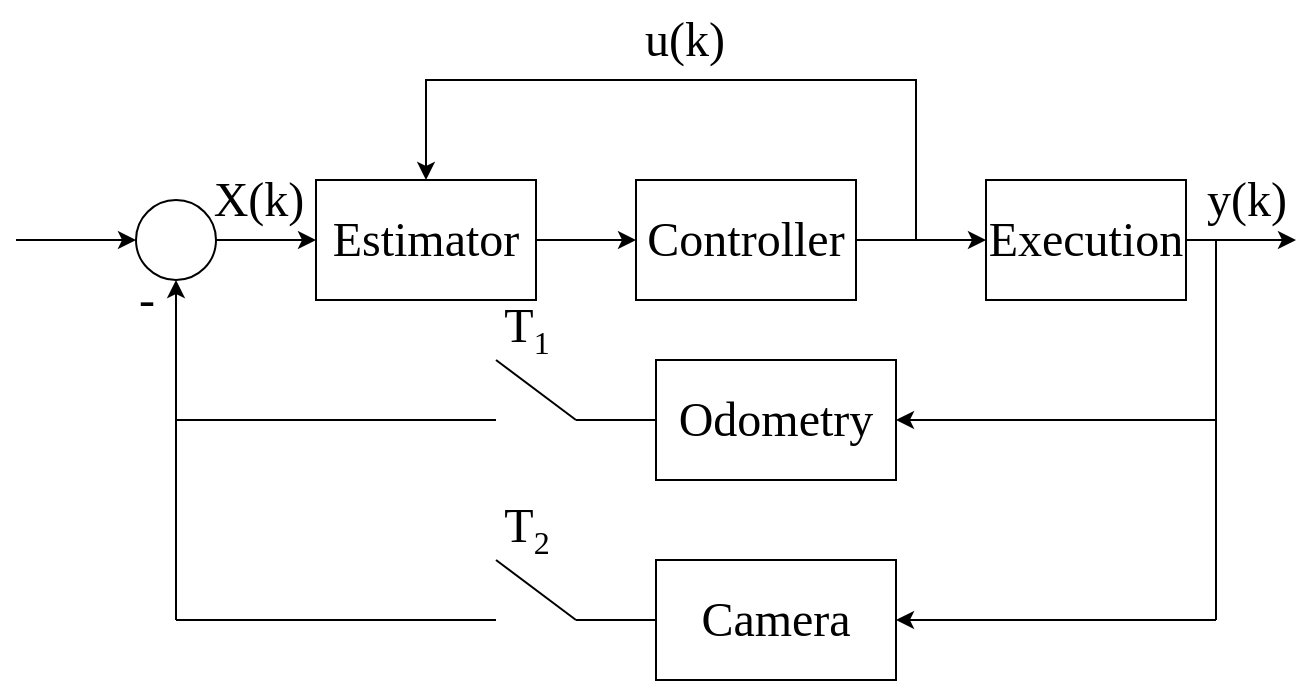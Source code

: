 <mxfile version="21.3.7" type="device">
  <diagram id="27HcMeHQ9Vk8HcgmzzvS" name="第 1 页">
    <mxGraphModel dx="911" dy="418" grid="1" gridSize="10" guides="1" tooltips="1" connect="1" arrows="1" fold="1" page="1" pageScale="1" pageWidth="827" pageHeight="1169" math="0" shadow="0">
      <root>
        <mxCell id="0" />
        <mxCell id="1" parent="0" />
        <mxCell id="vxSceUtqSG5UeswM3cWj-3" style="edgeStyle=orthogonalEdgeStyle;rounded=0;orthogonalLoop=1;jettySize=auto;html=1;exitX=1;exitY=0.5;exitDx=0;exitDy=0;fontFamily=Times New Roman;fontSize=24;" parent="1" source="vxSceUtqSG5UeswM3cWj-1" edge="1">
          <mxGeometry relative="1" as="geometry">
            <mxPoint x="720" y="190" as="targetPoint" />
            <mxPoint x="660" y="190" as="sourcePoint" />
          </mxGeometry>
        </mxCell>
        <mxCell id="vxSceUtqSG5UeswM3cWj-1" value="&lt;font style=&quot;font-size: 24px;&quot; face=&quot;Times New Roman&quot;&gt;Execution&lt;/font&gt;" style="rounded=0;whiteSpace=wrap;html=1;" parent="1" vertex="1">
          <mxGeometry x="565" y="160" width="100" height="60" as="geometry" />
        </mxCell>
        <mxCell id="vxSceUtqSG5UeswM3cWj-4" value="y(k)" style="text;html=1;align=center;verticalAlign=middle;resizable=0;points=[];autosize=1;strokeColor=none;fillColor=none;fontSize=24;fontFamily=Times New Roman;" parent="1" vertex="1">
          <mxGeometry x="665" y="150" width="60" height="40" as="geometry" />
        </mxCell>
        <mxCell id="vxSceUtqSG5UeswM3cWj-8" value="u(k)" style="text;html=1;align=center;verticalAlign=middle;resizable=0;points=[];autosize=1;strokeColor=none;fillColor=none;fontSize=24;fontFamily=Times New Roman;" parent="1" vertex="1">
          <mxGeometry x="384" y="70" width="60" height="40" as="geometry" />
        </mxCell>
        <mxCell id="vxSceUtqSG5UeswM3cWj-9" value="Odometry" style="rounded=0;whiteSpace=wrap;html=1;fontFamily=Times New Roman;fontSize=24;" parent="1" vertex="1">
          <mxGeometry x="400" y="250" width="120" height="60" as="geometry" />
        </mxCell>
        <mxCell id="vxSceUtqSG5UeswM3cWj-10" value="" style="endArrow=none;html=1;rounded=0;fontFamily=Times New Roman;fontSize=24;" parent="1" edge="1">
          <mxGeometry width="50" height="50" relative="1" as="geometry">
            <mxPoint x="680" y="320" as="sourcePoint" />
            <mxPoint x="680" y="190" as="targetPoint" />
          </mxGeometry>
        </mxCell>
        <mxCell id="vxSceUtqSG5UeswM3cWj-12" value="" style="endArrow=classic;html=1;rounded=0;fontFamily=Times New Roman;fontSize=24;entryX=1;entryY=0.5;entryDx=0;entryDy=0;" parent="1" target="vxSceUtqSG5UeswM3cWj-9" edge="1">
          <mxGeometry width="50" height="50" relative="1" as="geometry">
            <mxPoint x="680" y="280" as="sourcePoint" />
            <mxPoint x="660" y="240" as="targetPoint" />
          </mxGeometry>
        </mxCell>
        <mxCell id="vxSceUtqSG5UeswM3cWj-14" value="" style="endArrow=none;html=1;rounded=0;fontFamily=Times New Roman;fontSize=24;exitX=0;exitY=0.5;exitDx=0;exitDy=0;" parent="1" source="vxSceUtqSG5UeswM3cWj-9" edge="1">
          <mxGeometry width="50" height="50" relative="1" as="geometry">
            <mxPoint x="390" y="260" as="sourcePoint" />
            <mxPoint x="360" y="280" as="targetPoint" />
          </mxGeometry>
        </mxCell>
        <mxCell id="vxSceUtqSG5UeswM3cWj-16" value="" style="endArrow=none;html=1;rounded=0;fontFamily=Times New Roman;fontSize=24;" parent="1" edge="1">
          <mxGeometry width="50" height="50" relative="1" as="geometry">
            <mxPoint x="360" y="280" as="sourcePoint" />
            <mxPoint x="320" y="250" as="targetPoint" />
          </mxGeometry>
        </mxCell>
        <mxCell id="vxSceUtqSG5UeswM3cWj-19" value="T&lt;sub&gt;&lt;font style=&quot;font-size: 16px;&quot;&gt;1&lt;/font&gt;&lt;/sub&gt;" style="text;html=1;align=center;verticalAlign=middle;resizable=0;points=[];autosize=1;strokeColor=none;fillColor=none;fontSize=24;fontFamily=Times New Roman;" parent="1" vertex="1">
          <mxGeometry x="310" y="210" width="50" height="50" as="geometry" />
        </mxCell>
        <mxCell id="vxSceUtqSG5UeswM3cWj-21" value="" style="endArrow=none;html=1;rounded=0;fontFamily=Times New Roman;fontSize=16;" parent="1" edge="1">
          <mxGeometry width="50" height="50" relative="1" as="geometry">
            <mxPoint x="320" y="280" as="sourcePoint" />
            <mxPoint x="160" y="280" as="targetPoint" />
          </mxGeometry>
        </mxCell>
        <mxCell id="vxSceUtqSG5UeswM3cWj-26" style="edgeStyle=orthogonalEdgeStyle;rounded=0;orthogonalLoop=1;jettySize=auto;html=1;exitX=1;exitY=0.5;exitDx=0;exitDy=0;entryX=0;entryY=0.5;entryDx=0;entryDy=0;fontFamily=Times New Roman;fontSize=16;" parent="1" source="vxSceUtqSG5UeswM3cWj-24" target="LvSJ2q2NzBPmYEEeKZ9J-1" edge="1">
          <mxGeometry relative="1" as="geometry">
            <mxPoint x="230" y="190" as="targetPoint" />
          </mxGeometry>
        </mxCell>
        <mxCell id="vxSceUtqSG5UeswM3cWj-24" value="" style="ellipse;whiteSpace=wrap;html=1;aspect=fixed;fontFamily=Times New Roman;fontSize=16;" parent="1" vertex="1">
          <mxGeometry x="140" y="170" width="40" height="40" as="geometry" />
        </mxCell>
        <mxCell id="vxSceUtqSG5UeswM3cWj-25" value="" style="endArrow=classic;html=1;rounded=0;fontFamily=Times New Roman;fontSize=16;entryX=0.5;entryY=1;entryDx=0;entryDy=0;" parent="1" target="vxSceUtqSG5UeswM3cWj-24" edge="1">
          <mxGeometry width="50" height="50" relative="1" as="geometry">
            <mxPoint x="160" y="320" as="sourcePoint" />
            <mxPoint x="200" y="240" as="targetPoint" />
          </mxGeometry>
        </mxCell>
        <mxCell id="vxSceUtqSG5UeswM3cWj-27" value="" style="endArrow=classic;html=1;rounded=0;fontFamily=Times New Roman;fontSize=16;entryX=0;entryY=0.5;entryDx=0;entryDy=0;" parent="1" target="vxSceUtqSG5UeswM3cWj-24" edge="1">
          <mxGeometry width="50" height="50" relative="1" as="geometry">
            <mxPoint x="80" y="190" as="sourcePoint" />
            <mxPoint x="130" y="160" as="targetPoint" />
          </mxGeometry>
        </mxCell>
        <mxCell id="vxSceUtqSG5UeswM3cWj-28" value="&lt;font style=&quot;font-size: 24px;&quot;&gt;X(k)&lt;/font&gt;" style="text;html=1;align=center;verticalAlign=middle;resizable=0;points=[];autosize=1;strokeColor=none;fillColor=none;fontSize=16;fontFamily=Times New Roman;" parent="1" vertex="1">
          <mxGeometry x="166" y="150" width="70" height="40" as="geometry" />
        </mxCell>
        <mxCell id="vxSceUtqSG5UeswM3cWj-29" value="-" style="text;html=1;align=center;verticalAlign=middle;resizable=0;points=[];autosize=1;strokeColor=none;fillColor=none;fontSize=24;fontFamily=Times New Roman;" parent="1" vertex="1">
          <mxGeometry x="130" y="200" width="30" height="40" as="geometry" />
        </mxCell>
        <mxCell id="oK1QB3lHlcJMfwWbtW8S-1" style="edgeStyle=orthogonalEdgeStyle;rounded=0;orthogonalLoop=1;jettySize=auto;html=1;exitX=1;exitY=0.5;exitDx=0;exitDy=0;entryX=0;entryY=0.5;entryDx=0;entryDy=0;" parent="1" source="LvSJ2q2NzBPmYEEeKZ9J-1" target="vwBNr93nyoPtxCEEGqwH-9" edge="1">
          <mxGeometry relative="1" as="geometry" />
        </mxCell>
        <mxCell id="LvSJ2q2NzBPmYEEeKZ9J-1" value="Estimator" style="rounded=0;whiteSpace=wrap;html=1;fontFamily=Times New Roman;fontSize=24;" parent="1" vertex="1">
          <mxGeometry x="230" y="160" width="110" height="60" as="geometry" />
        </mxCell>
        <mxCell id="vwBNr93nyoPtxCEEGqwH-1" value="Camera" style="rounded=0;whiteSpace=wrap;html=1;fontFamily=Times New Roman;fontSize=24;" parent="1" vertex="1">
          <mxGeometry x="400" y="350" width="120" height="60" as="geometry" />
        </mxCell>
        <mxCell id="vwBNr93nyoPtxCEEGqwH-2" value="" style="endArrow=classic;html=1;rounded=0;fontFamily=Times New Roman;fontSize=24;entryX=1;entryY=0.5;entryDx=0;entryDy=0;" parent="1" target="vwBNr93nyoPtxCEEGqwH-1" edge="1">
          <mxGeometry width="50" height="50" relative="1" as="geometry">
            <mxPoint x="680" y="380" as="sourcePoint" />
            <mxPoint x="660" y="340" as="targetPoint" />
          </mxGeometry>
        </mxCell>
        <mxCell id="vwBNr93nyoPtxCEEGqwH-3" value="" style="endArrow=none;html=1;rounded=0;fontFamily=Times New Roman;fontSize=24;exitX=0;exitY=0.5;exitDx=0;exitDy=0;" parent="1" source="vwBNr93nyoPtxCEEGqwH-1" edge="1">
          <mxGeometry width="50" height="50" relative="1" as="geometry">
            <mxPoint x="390" y="360" as="sourcePoint" />
            <mxPoint x="360" y="380" as="targetPoint" />
          </mxGeometry>
        </mxCell>
        <mxCell id="vwBNr93nyoPtxCEEGqwH-4" value="" style="endArrow=none;html=1;rounded=0;fontFamily=Times New Roman;fontSize=24;" parent="1" edge="1">
          <mxGeometry width="50" height="50" relative="1" as="geometry">
            <mxPoint x="360" y="380" as="sourcePoint" />
            <mxPoint x="320" y="350" as="targetPoint" />
          </mxGeometry>
        </mxCell>
        <mxCell id="vwBNr93nyoPtxCEEGqwH-5" value="" style="endArrow=none;html=1;rounded=0;fontFamily=Times New Roman;fontSize=16;" parent="1" edge="1">
          <mxGeometry width="50" height="50" relative="1" as="geometry">
            <mxPoint x="320" y="380" as="sourcePoint" />
            <mxPoint x="160" y="380" as="targetPoint" />
          </mxGeometry>
        </mxCell>
        <mxCell id="vwBNr93nyoPtxCEEGqwH-6" value="T&lt;sub&gt;&lt;font style=&quot;font-size: 16px;&quot;&gt;2&lt;/font&gt;&lt;/sub&gt;" style="text;html=1;align=center;verticalAlign=middle;resizable=0;points=[];autosize=1;strokeColor=none;fillColor=none;fontSize=24;fontFamily=Times New Roman;" parent="1" vertex="1">
          <mxGeometry x="310" y="310" width="50" height="50" as="geometry" />
        </mxCell>
        <mxCell id="vwBNr93nyoPtxCEEGqwH-7" value="" style="endArrow=none;html=1;rounded=0;" parent="1" edge="1">
          <mxGeometry width="50" height="50" relative="1" as="geometry">
            <mxPoint x="680" y="380" as="sourcePoint" />
            <mxPoint x="680" y="280" as="targetPoint" />
          </mxGeometry>
        </mxCell>
        <mxCell id="vwBNr93nyoPtxCEEGqwH-8" value="" style="endArrow=none;html=1;rounded=0;" parent="1" edge="1">
          <mxGeometry width="50" height="50" relative="1" as="geometry">
            <mxPoint x="160" y="380" as="sourcePoint" />
            <mxPoint x="160" y="280" as="targetPoint" />
          </mxGeometry>
        </mxCell>
        <mxCell id="vwBNr93nyoPtxCEEGqwH-10" style="edgeStyle=orthogonalEdgeStyle;rounded=0;orthogonalLoop=1;jettySize=auto;html=1;exitX=1;exitY=0.5;exitDx=0;exitDy=0;entryX=0;entryY=0.5;entryDx=0;entryDy=0;" parent="1" source="vwBNr93nyoPtxCEEGqwH-9" target="vxSceUtqSG5UeswM3cWj-1" edge="1">
          <mxGeometry relative="1" as="geometry" />
        </mxCell>
        <mxCell id="oK1QB3lHlcJMfwWbtW8S-2" style="edgeStyle=orthogonalEdgeStyle;rounded=0;orthogonalLoop=1;jettySize=auto;html=1;entryX=0.5;entryY=0;entryDx=0;entryDy=0;" parent="1" target="LvSJ2q2NzBPmYEEeKZ9J-1" edge="1">
          <mxGeometry relative="1" as="geometry">
            <mxPoint x="530" y="190" as="sourcePoint" />
            <Array as="points">
              <mxPoint x="530" y="110" />
              <mxPoint x="285" y="110" />
            </Array>
          </mxGeometry>
        </mxCell>
        <mxCell id="vwBNr93nyoPtxCEEGqwH-9" value="Controller" style="rounded=0;whiteSpace=wrap;html=1;fontFamily=Times New Roman;fontSize=24;" parent="1" vertex="1">
          <mxGeometry x="390" y="160" width="110" height="60" as="geometry" />
        </mxCell>
      </root>
    </mxGraphModel>
  </diagram>
</mxfile>

